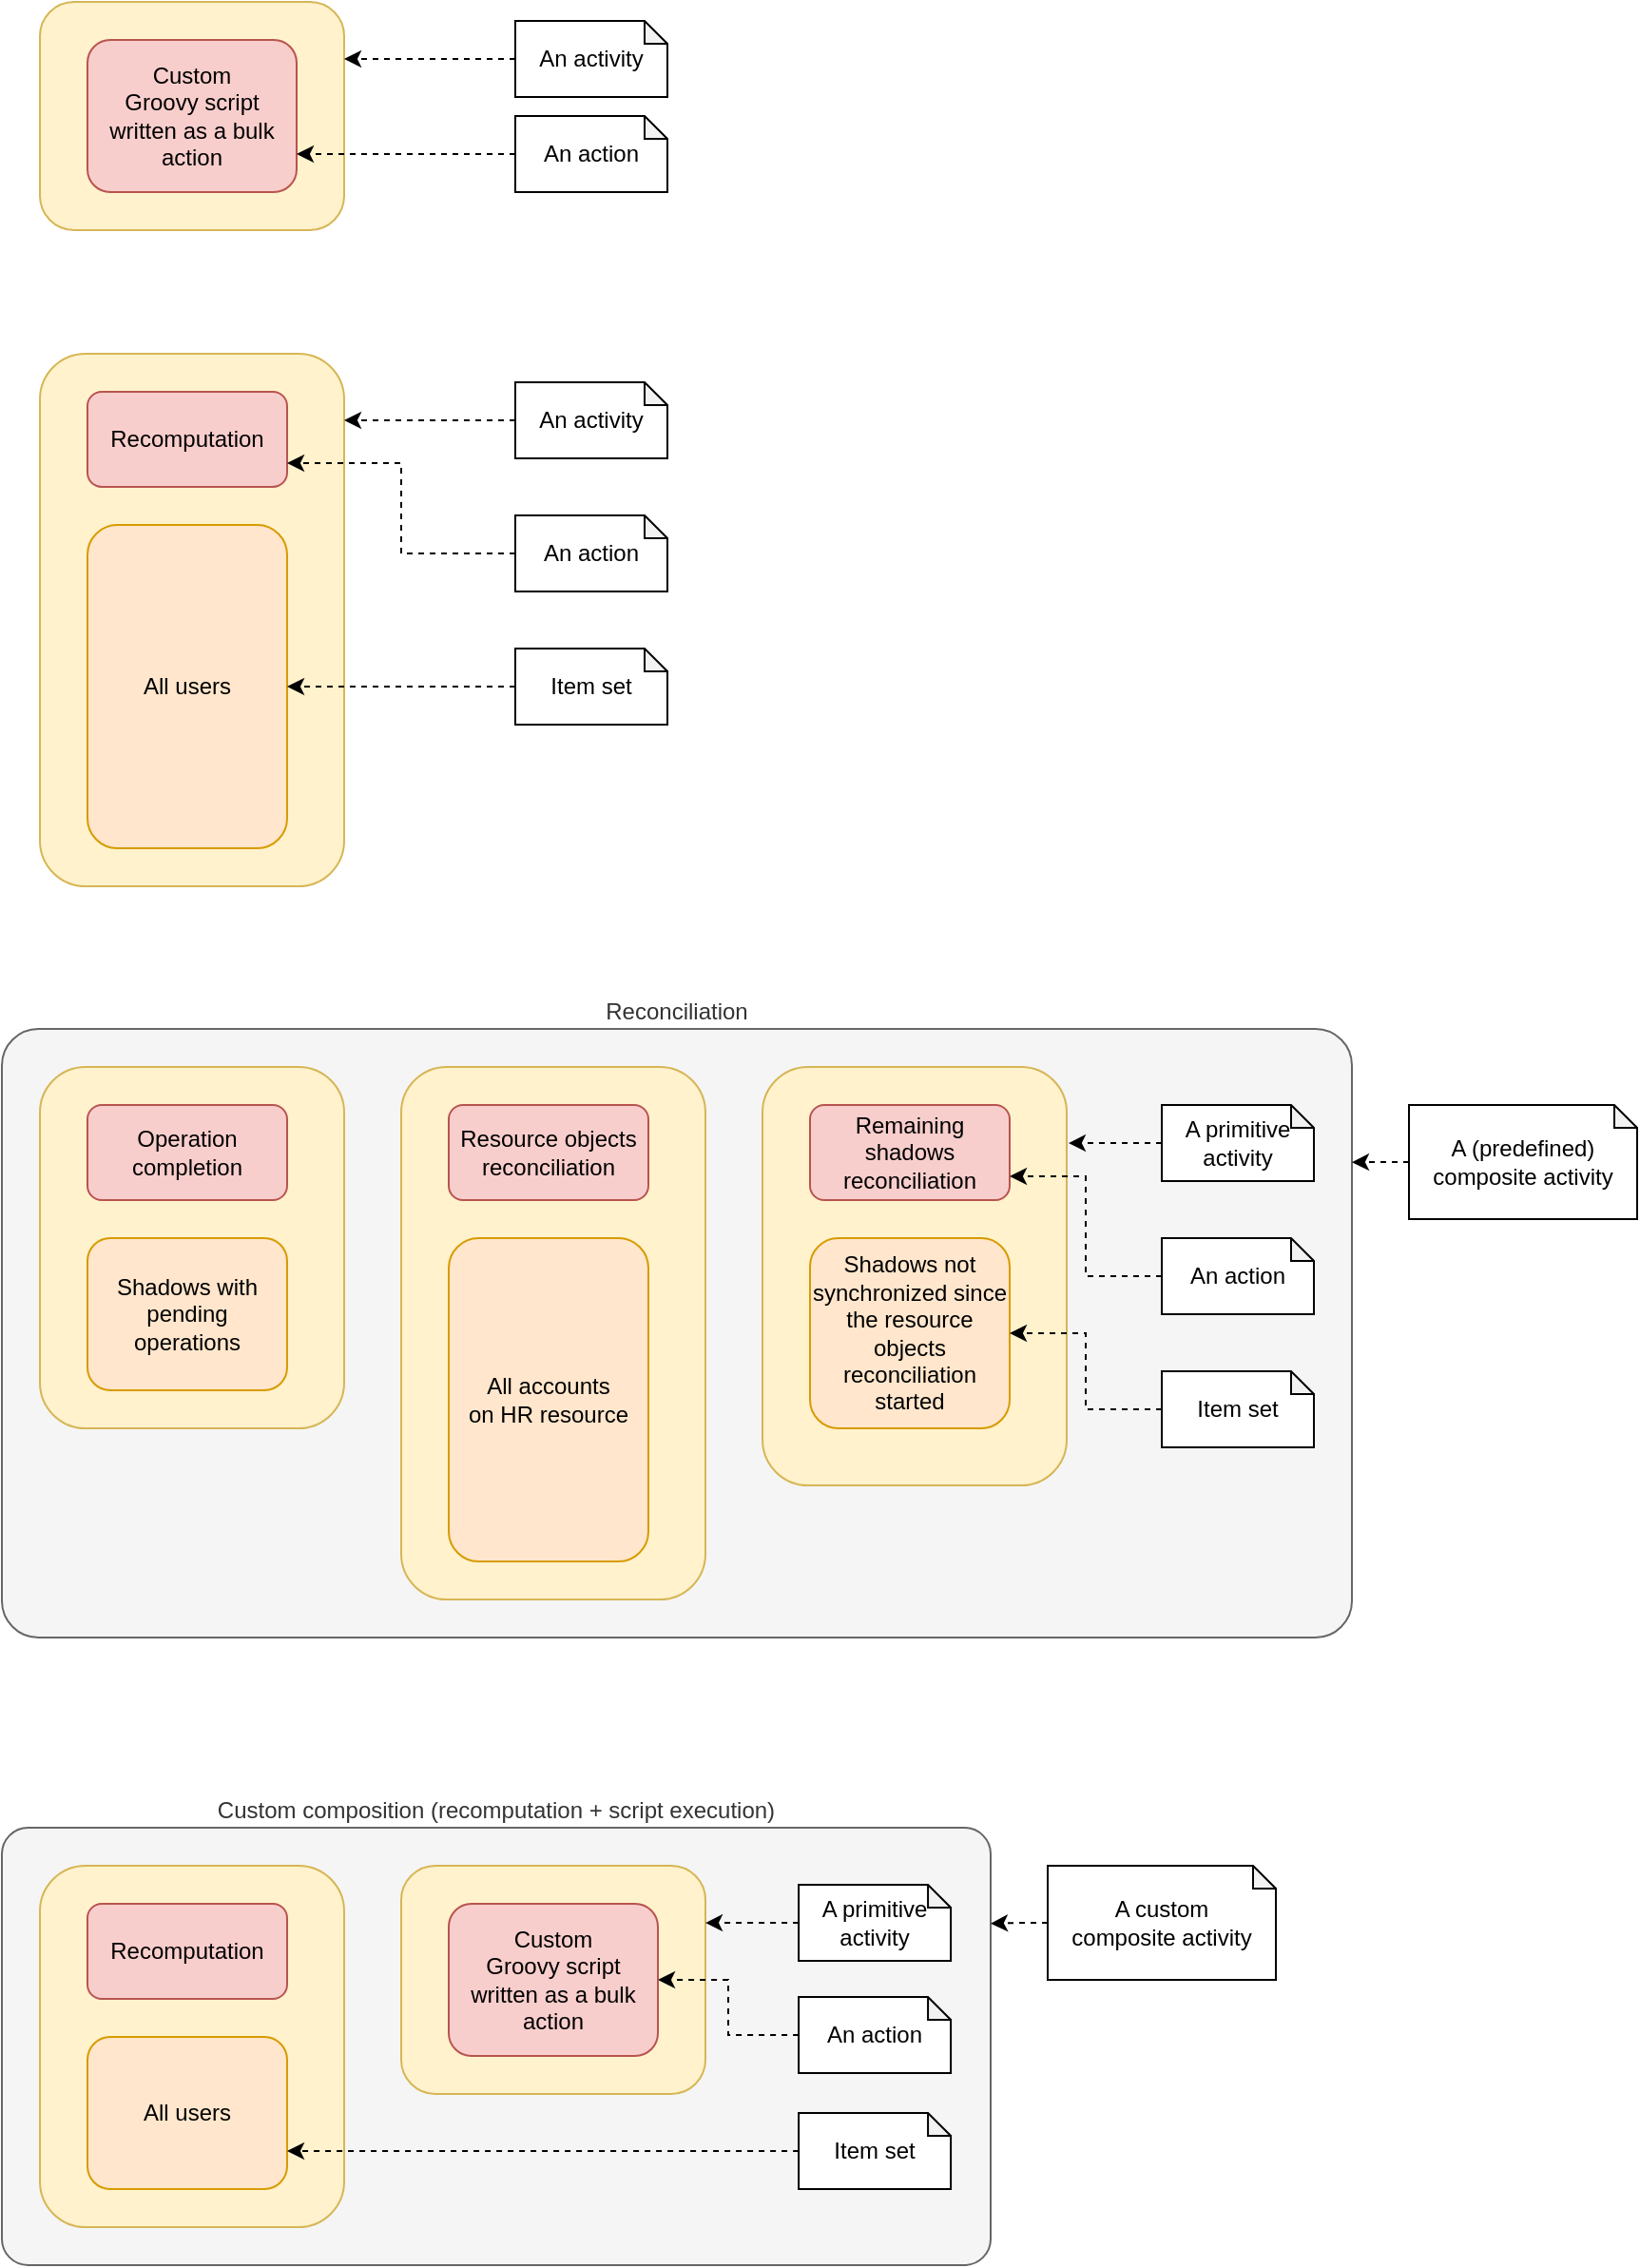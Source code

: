 <mxfile version="15.4.0" type="device"><diagram id="7Rl_Ebb26Z3KMMfwdbhZ" name="Page-1"><mxGraphModel dx="1086" dy="966" grid="1" gridSize="10" guides="1" tooltips="1" connect="1" arrows="1" fold="1" page="1" pageScale="1" pageWidth="827" pageHeight="1169" background="#FFFFFF" math="0" shadow="0"><root><mxCell id="0"/><mxCell id="1" parent="0"/><mxCell id="2jpmlqvZNndLEcaRzPcc-39" value="Reconciliation" style="rounded=1;whiteSpace=wrap;html=1;fillColor=#f5f5f5;strokeColor=#666666;fontColor=#333333;arcSize=6;labelPosition=center;verticalLabelPosition=top;align=center;verticalAlign=bottom;" vertex="1" parent="1"><mxGeometry x="20" y="660" width="710" height="320" as="geometry"/></mxCell><mxCell id="2jpmlqvZNndLEcaRzPcc-1" value="" style="rounded=1;whiteSpace=wrap;html=1;labelPosition=center;verticalLabelPosition=top;align=center;verticalAlign=bottom;fillColor=#fff2cc;strokeColor=#d6b656;" vertex="1" parent="1"><mxGeometry x="40" y="120" width="160" height="120" as="geometry"/></mxCell><mxCell id="2jpmlqvZNndLEcaRzPcc-2" value="Custom&lt;br&gt;Groovy script written as a bulk action" style="rounded=1;whiteSpace=wrap;html=1;fillColor=#f8cecc;strokeColor=#b85450;" vertex="1" parent="1"><mxGeometry x="65" y="140" width="110" height="80" as="geometry"/></mxCell><mxCell id="2jpmlqvZNndLEcaRzPcc-3" value="" style="rounded=1;whiteSpace=wrap;html=1;labelPosition=center;verticalLabelPosition=top;align=center;verticalAlign=bottom;fillColor=#fff2cc;strokeColor=#d6b656;" vertex="1" parent="1"><mxGeometry x="40" y="305" width="160" height="280" as="geometry"/></mxCell><mxCell id="2jpmlqvZNndLEcaRzPcc-4" value="Recomputation" style="rounded=1;whiteSpace=wrap;html=1;fillColor=#f8cecc;strokeColor=#b85450;" vertex="1" parent="1"><mxGeometry x="65" y="325" width="105" height="50" as="geometry"/></mxCell><mxCell id="2jpmlqvZNndLEcaRzPcc-5" value="All users" style="rounded=1;whiteSpace=wrap;html=1;fillColor=#ffe6cc;strokeColor=#d79b00;" vertex="1" parent="1"><mxGeometry x="65" y="395" width="105" height="170" as="geometry"/></mxCell><mxCell id="2jpmlqvZNndLEcaRzPcc-7" style="edgeStyle=none;rounded=0;orthogonalLoop=1;jettySize=auto;html=1;exitX=0;exitY=0.5;exitDx=0;exitDy=0;exitPerimeter=0;entryX=1;entryY=0.25;entryDx=0;entryDy=0;dashed=1;" edge="1" parent="1" source="2jpmlqvZNndLEcaRzPcc-6" target="2jpmlqvZNndLEcaRzPcc-1"><mxGeometry relative="1" as="geometry"/></mxCell><mxCell id="2jpmlqvZNndLEcaRzPcc-6" value="An activity" style="shape=note;whiteSpace=wrap;html=1;backgroundOutline=1;darkOpacity=0.05;size=12;" vertex="1" parent="1"><mxGeometry x="290" y="130" width="80" height="40" as="geometry"/></mxCell><mxCell id="2jpmlqvZNndLEcaRzPcc-9" style="edgeStyle=none;rounded=0;orthogonalLoop=1;jettySize=auto;html=1;exitX=0;exitY=0.5;exitDx=0;exitDy=0;exitPerimeter=0;entryX=1;entryY=0.75;entryDx=0;entryDy=0;dashed=1;" edge="1" parent="1" source="2jpmlqvZNndLEcaRzPcc-8" target="2jpmlqvZNndLEcaRzPcc-2"><mxGeometry relative="1" as="geometry"/></mxCell><mxCell id="2jpmlqvZNndLEcaRzPcc-8" value="An action" style="shape=note;whiteSpace=wrap;html=1;backgroundOutline=1;darkOpacity=0.05;size=12;" vertex="1" parent="1"><mxGeometry x="290" y="180" width="80" height="40" as="geometry"/></mxCell><mxCell id="2jpmlqvZNndLEcaRzPcc-11" style="edgeStyle=none;rounded=0;orthogonalLoop=1;jettySize=auto;html=1;exitX=0;exitY=0.5;exitDx=0;exitDy=0;exitPerimeter=0;entryX=1;entryY=0.125;entryDx=0;entryDy=0;entryPerimeter=0;dashed=1;" edge="1" parent="1" source="2jpmlqvZNndLEcaRzPcc-10" target="2jpmlqvZNndLEcaRzPcc-3"><mxGeometry relative="1" as="geometry"/></mxCell><mxCell id="2jpmlqvZNndLEcaRzPcc-10" value="An activity" style="shape=note;whiteSpace=wrap;html=1;backgroundOutline=1;darkOpacity=0.05;size=12;" vertex="1" parent="1"><mxGeometry x="290" y="320" width="80" height="40" as="geometry"/></mxCell><mxCell id="2jpmlqvZNndLEcaRzPcc-17" style="edgeStyle=elbowEdgeStyle;rounded=0;orthogonalLoop=1;jettySize=auto;html=1;exitX=0;exitY=0.5;exitDx=0;exitDy=0;exitPerimeter=0;entryX=1;entryY=0.75;entryDx=0;entryDy=0;dashed=1;" edge="1" parent="1" source="2jpmlqvZNndLEcaRzPcc-12" target="2jpmlqvZNndLEcaRzPcc-4"><mxGeometry relative="1" as="geometry"/></mxCell><mxCell id="2jpmlqvZNndLEcaRzPcc-12" value="An action" style="shape=note;whiteSpace=wrap;html=1;backgroundOutline=1;darkOpacity=0.05;size=12;" vertex="1" parent="1"><mxGeometry x="290" y="390" width="80" height="40" as="geometry"/></mxCell><mxCell id="2jpmlqvZNndLEcaRzPcc-15" style="edgeStyle=elbowEdgeStyle;rounded=0;orthogonalLoop=1;jettySize=auto;elbow=vertical;html=1;dashed=1;" edge="1" parent="1" source="2jpmlqvZNndLEcaRzPcc-14" target="2jpmlqvZNndLEcaRzPcc-5"><mxGeometry relative="1" as="geometry"/></mxCell><mxCell id="2jpmlqvZNndLEcaRzPcc-14" value="Item set" style="shape=note;whiteSpace=wrap;html=1;backgroundOutline=1;darkOpacity=0.05;size=12;" vertex="1" parent="1"><mxGeometry x="290" y="460" width="80" height="40" as="geometry"/></mxCell><mxCell id="2jpmlqvZNndLEcaRzPcc-19" value="" style="rounded=1;whiteSpace=wrap;html=1;labelPosition=center;verticalLabelPosition=top;align=center;verticalAlign=bottom;fillColor=#fff2cc;strokeColor=#d6b656;" vertex="1" parent="1"><mxGeometry x="40" y="680" width="160" height="190" as="geometry"/></mxCell><mxCell id="2jpmlqvZNndLEcaRzPcc-20" value="Operation completion" style="rounded=1;whiteSpace=wrap;html=1;fillColor=#f8cecc;strokeColor=#b85450;" vertex="1" parent="1"><mxGeometry x="65" y="700" width="105" height="50" as="geometry"/></mxCell><mxCell id="2jpmlqvZNndLEcaRzPcc-21" value="Shadows with pending &lt;br&gt;operations" style="rounded=1;whiteSpace=wrap;html=1;fillColor=#ffe6cc;strokeColor=#d79b00;" vertex="1" parent="1"><mxGeometry x="65" y="770" width="105" height="80" as="geometry"/></mxCell><mxCell id="2jpmlqvZNndLEcaRzPcc-23" value="" style="rounded=1;whiteSpace=wrap;html=1;labelPosition=center;verticalLabelPosition=top;align=center;verticalAlign=bottom;fillColor=#fff2cc;strokeColor=#d6b656;" vertex="1" parent="1"><mxGeometry x="230" y="680" width="160" height="280" as="geometry"/></mxCell><mxCell id="2jpmlqvZNndLEcaRzPcc-24" value="Resource objects reconciliation" style="rounded=1;whiteSpace=wrap;html=1;fillColor=#f8cecc;strokeColor=#b85450;" vertex="1" parent="1"><mxGeometry x="255" y="700" width="105" height="50" as="geometry"/></mxCell><mxCell id="2jpmlqvZNndLEcaRzPcc-25" value="All accounts &lt;br&gt;on HR resource" style="rounded=1;whiteSpace=wrap;html=1;fillColor=#ffe6cc;strokeColor=#d79b00;" vertex="1" parent="1"><mxGeometry x="255" y="770" width="105" height="170" as="geometry"/></mxCell><mxCell id="2jpmlqvZNndLEcaRzPcc-26" value="" style="rounded=1;whiteSpace=wrap;html=1;labelPosition=center;verticalLabelPosition=top;align=center;verticalAlign=bottom;fillColor=#fff2cc;strokeColor=#d6b656;" vertex="1" parent="1"><mxGeometry x="420" y="680" width="160" height="220" as="geometry"/></mxCell><mxCell id="2jpmlqvZNndLEcaRzPcc-27" value="Remaining shadows reconciliation" style="rounded=1;whiteSpace=wrap;html=1;fillColor=#f8cecc;strokeColor=#b85450;" vertex="1" parent="1"><mxGeometry x="445" y="700" width="105" height="50" as="geometry"/></mxCell><mxCell id="2jpmlqvZNndLEcaRzPcc-28" value="Shadows not synchronized since the resource objects reconciliation started" style="rounded=1;whiteSpace=wrap;html=1;fillColor=#ffe6cc;strokeColor=#d79b00;" vertex="1" parent="1"><mxGeometry x="445" y="770" width="105" height="100" as="geometry"/></mxCell><mxCell id="2jpmlqvZNndLEcaRzPcc-36" style="edgeStyle=elbowEdgeStyle;rounded=0;orthogonalLoop=1;jettySize=auto;html=1;exitX=0;exitY=0.5;exitDx=0;exitDy=0;exitPerimeter=0;entryX=1.006;entryY=0.182;entryDx=0;entryDy=0;entryPerimeter=0;dashed=1;" edge="1" parent="1" source="2jpmlqvZNndLEcaRzPcc-33" target="2jpmlqvZNndLEcaRzPcc-26"><mxGeometry relative="1" as="geometry"/></mxCell><mxCell id="2jpmlqvZNndLEcaRzPcc-33" value="A primitive activity" style="shape=note;whiteSpace=wrap;html=1;backgroundOutline=1;darkOpacity=0.05;size=12;" vertex="1" parent="1"><mxGeometry x="630" y="700" width="80" height="40" as="geometry"/></mxCell><mxCell id="2jpmlqvZNndLEcaRzPcc-37" style="edgeStyle=elbowEdgeStyle;rounded=0;orthogonalLoop=1;jettySize=auto;html=1;exitX=0;exitY=0.5;exitDx=0;exitDy=0;exitPerimeter=0;entryX=1;entryY=0.75;entryDx=0;entryDy=0;dashed=1;" edge="1" parent="1" source="2jpmlqvZNndLEcaRzPcc-34" target="2jpmlqvZNndLEcaRzPcc-27"><mxGeometry relative="1" as="geometry"/></mxCell><mxCell id="2jpmlqvZNndLEcaRzPcc-34" value="An action" style="shape=note;whiteSpace=wrap;html=1;backgroundOutline=1;darkOpacity=0.05;size=12;" vertex="1" parent="1"><mxGeometry x="630" y="770" width="80" height="40" as="geometry"/></mxCell><mxCell id="2jpmlqvZNndLEcaRzPcc-38" value="" style="edgeStyle=elbowEdgeStyle;rounded=0;orthogonalLoop=1;jettySize=auto;html=1;dashed=1;" edge="1" parent="1" source="2jpmlqvZNndLEcaRzPcc-35" target="2jpmlqvZNndLEcaRzPcc-28"><mxGeometry relative="1" as="geometry"/></mxCell><mxCell id="2jpmlqvZNndLEcaRzPcc-35" value="Item set" style="shape=note;whiteSpace=wrap;html=1;backgroundOutline=1;darkOpacity=0.05;size=12;" vertex="1" parent="1"><mxGeometry x="630" y="840" width="80" height="40" as="geometry"/></mxCell><mxCell id="2jpmlqvZNndLEcaRzPcc-41" style="edgeStyle=elbowEdgeStyle;rounded=0;orthogonalLoop=1;jettySize=auto;html=1;entryX=1;entryY=0.219;entryDx=0;entryDy=0;entryPerimeter=0;dashed=1;" edge="1" parent="1" source="2jpmlqvZNndLEcaRzPcc-40" target="2jpmlqvZNndLEcaRzPcc-39"><mxGeometry relative="1" as="geometry"/></mxCell><mxCell id="2jpmlqvZNndLEcaRzPcc-40" value="A (predefined) composite activity" style="shape=note;whiteSpace=wrap;html=1;backgroundOutline=1;darkOpacity=0.05;size=12;" vertex="1" parent="1"><mxGeometry x="760" y="700" width="120" height="60" as="geometry"/></mxCell><mxCell id="2jpmlqvZNndLEcaRzPcc-42" value="Custom composition (recomputation + script execution)" style="rounded=1;whiteSpace=wrap;html=1;fillColor=#f5f5f5;strokeColor=#666666;fontColor=#333333;arcSize=6;labelPosition=center;verticalLabelPosition=top;align=center;verticalAlign=bottom;" vertex="1" parent="1"><mxGeometry x="20" y="1080" width="520" height="230" as="geometry"/></mxCell><mxCell id="2jpmlqvZNndLEcaRzPcc-43" value="" style="rounded=1;whiteSpace=wrap;html=1;labelPosition=center;verticalLabelPosition=top;align=center;verticalAlign=bottom;fillColor=#fff2cc;strokeColor=#d6b656;" vertex="1" parent="1"><mxGeometry x="40" y="1100" width="160" height="190" as="geometry"/></mxCell><mxCell id="2jpmlqvZNndLEcaRzPcc-44" value="Recomputation" style="rounded=1;whiteSpace=wrap;html=1;fillColor=#f8cecc;strokeColor=#b85450;" vertex="1" parent="1"><mxGeometry x="65" y="1120" width="105" height="50" as="geometry"/></mxCell><mxCell id="2jpmlqvZNndLEcaRzPcc-45" value="All users" style="rounded=1;whiteSpace=wrap;html=1;fillColor=#ffe6cc;strokeColor=#d79b00;" vertex="1" parent="1"><mxGeometry x="65" y="1190" width="105" height="80" as="geometry"/></mxCell><mxCell id="2jpmlqvZNndLEcaRzPcc-46" value="" style="rounded=1;whiteSpace=wrap;html=1;labelPosition=center;verticalLabelPosition=top;align=center;verticalAlign=bottom;fillColor=#fff2cc;strokeColor=#d6b656;" vertex="1" parent="1"><mxGeometry x="230" y="1100" width="160" height="120" as="geometry"/></mxCell><mxCell id="2jpmlqvZNndLEcaRzPcc-52" style="edgeStyle=elbowEdgeStyle;rounded=0;orthogonalLoop=1;jettySize=auto;html=1;exitX=0;exitY=0.5;exitDx=0;exitDy=0;exitPerimeter=0;entryX=1.006;entryY=0.182;entryDx=0;entryDy=0;entryPerimeter=0;dashed=1;" edge="1" parent="1" source="2jpmlqvZNndLEcaRzPcc-53"><mxGeometry relative="1" as="geometry"><mxPoint x="390" y="1130.04" as="targetPoint"/></mxGeometry></mxCell><mxCell id="2jpmlqvZNndLEcaRzPcc-53" value="A primitive activity" style="shape=note;whiteSpace=wrap;html=1;backgroundOutline=1;darkOpacity=0.05;size=12;" vertex="1" parent="1"><mxGeometry x="439.04" y="1110" width="80" height="40" as="geometry"/></mxCell><mxCell id="2jpmlqvZNndLEcaRzPcc-54" style="edgeStyle=elbowEdgeStyle;rounded=0;orthogonalLoop=1;jettySize=auto;html=1;exitX=0;exitY=0.5;exitDx=0;exitDy=0;exitPerimeter=0;dashed=1;" edge="1" parent="1" source="2jpmlqvZNndLEcaRzPcc-55" target="2jpmlqvZNndLEcaRzPcc-61"><mxGeometry relative="1" as="geometry"><mxPoint x="550" y="1157.5" as="targetPoint"/></mxGeometry></mxCell><mxCell id="2jpmlqvZNndLEcaRzPcc-55" value="An action" style="shape=note;whiteSpace=wrap;html=1;backgroundOutline=1;darkOpacity=0.05;size=12;" vertex="1" parent="1"><mxGeometry x="439.04" y="1169" width="80" height="40" as="geometry"/></mxCell><mxCell id="2jpmlqvZNndLEcaRzPcc-56" value="" style="edgeStyle=elbowEdgeStyle;rounded=0;orthogonalLoop=1;jettySize=auto;html=1;dashed=1;" edge="1" parent="1" source="2jpmlqvZNndLEcaRzPcc-57" target="2jpmlqvZNndLEcaRzPcc-45"><mxGeometry relative="1" as="geometry"><mxPoint x="550" y="1240" as="targetPoint"/><Array as="points"><mxPoint x="350" y="1250"/></Array></mxGeometry></mxCell><mxCell id="2jpmlqvZNndLEcaRzPcc-57" value="Item set" style="shape=note;whiteSpace=wrap;html=1;backgroundOutline=1;darkOpacity=0.05;size=12;" vertex="1" parent="1"><mxGeometry x="439.04" y="1230" width="80" height="40" as="geometry"/></mxCell><mxCell id="2jpmlqvZNndLEcaRzPcc-58" style="edgeStyle=elbowEdgeStyle;rounded=0;orthogonalLoop=1;jettySize=auto;html=1;entryX=1;entryY=0.219;entryDx=0;entryDy=0;entryPerimeter=0;dashed=1;" edge="1" parent="1" source="2jpmlqvZNndLEcaRzPcc-59" target="2jpmlqvZNndLEcaRzPcc-42"><mxGeometry relative="1" as="geometry"/></mxCell><mxCell id="2jpmlqvZNndLEcaRzPcc-59" value="A custom &lt;br&gt;composite activity" style="shape=note;whiteSpace=wrap;html=1;backgroundOutline=1;darkOpacity=0.05;size=12;" vertex="1" parent="1"><mxGeometry x="570" y="1100" width="120" height="60" as="geometry"/></mxCell><mxCell id="2jpmlqvZNndLEcaRzPcc-61" value="Custom&lt;br&gt;Groovy script written as a bulk action" style="rounded=1;whiteSpace=wrap;html=1;fillColor=#f8cecc;strokeColor=#b85450;" vertex="1" parent="1"><mxGeometry x="255" y="1120" width="110" height="80" as="geometry"/></mxCell></root></mxGraphModel></diagram></mxfile>
